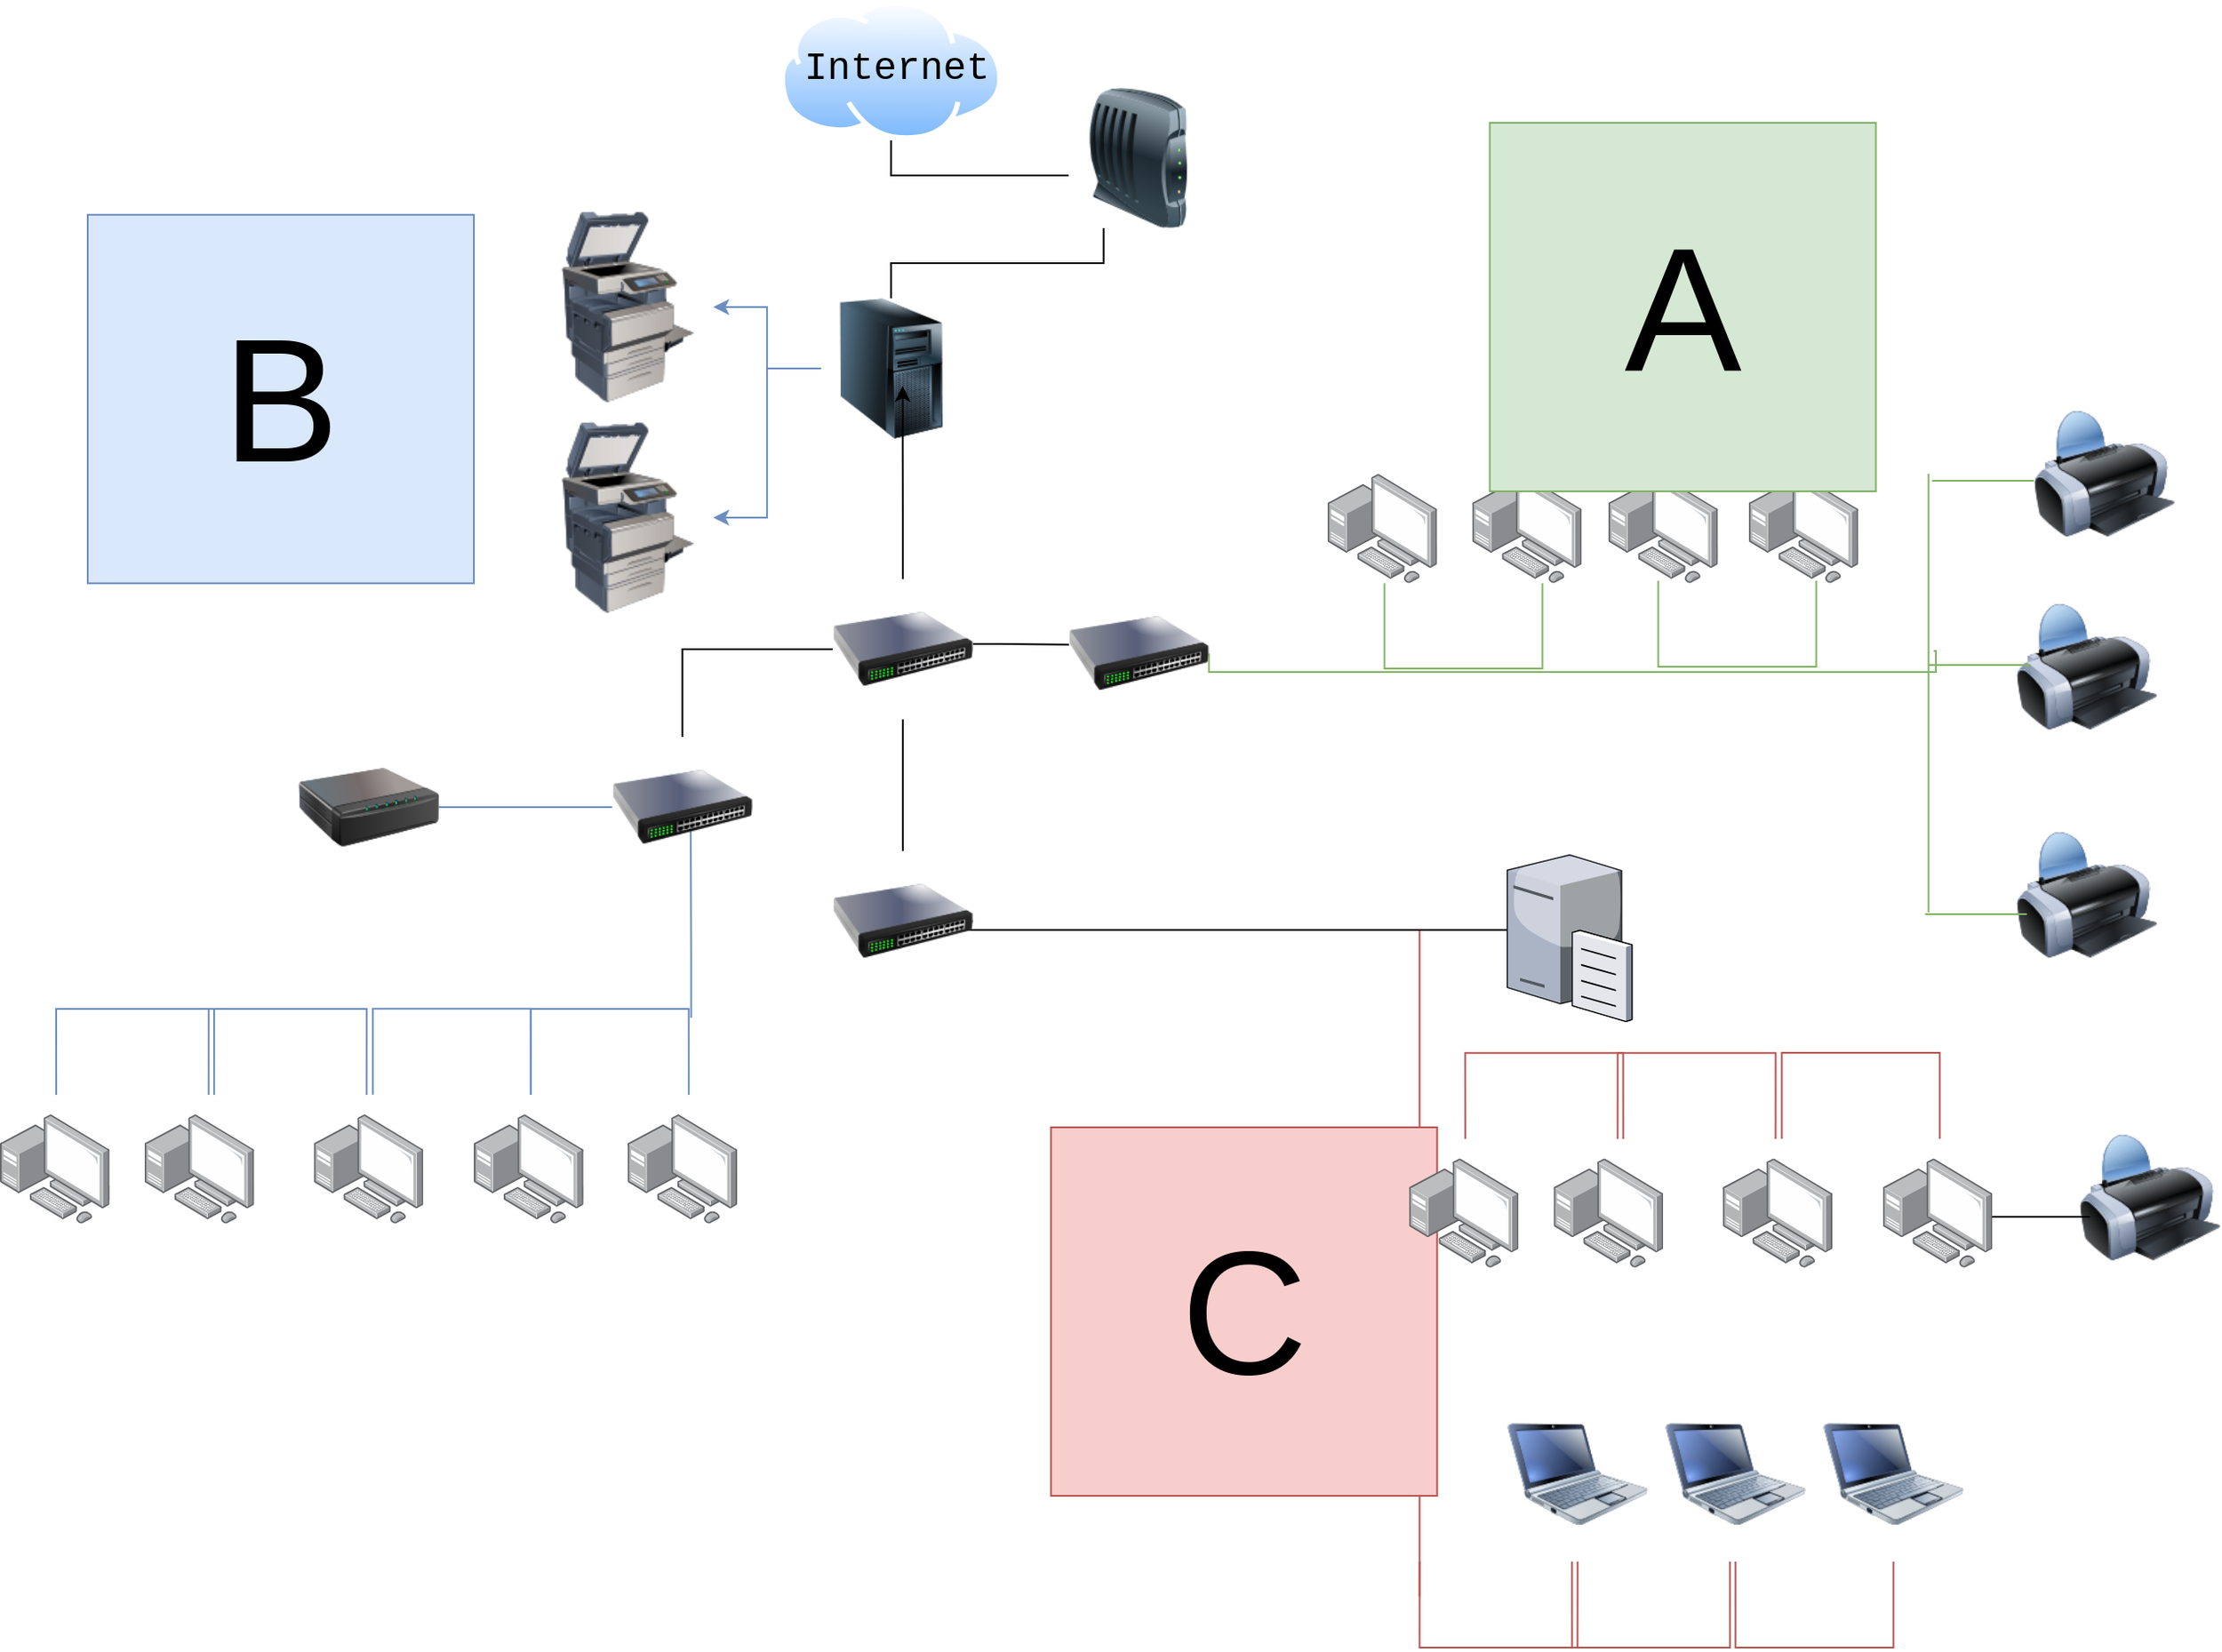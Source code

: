 <mxfile version="23.1.7" type="device">
  <diagram name="Página-1" id="FG2waG6gR7oO3t_FnnrN">
    <mxGraphModel dx="6077" dy="2825" grid="1" gridSize="10" guides="1" tooltips="1" connect="1" arrows="1" fold="1" page="1" pageScale="1" pageWidth="827" pageHeight="1169" math="0" shadow="0">
      <root>
        <mxCell id="0" />
        <mxCell id="1" parent="0" />
        <mxCell id="0SItGg1Gtwba0NOwOIHO-30" style="edgeStyle=orthogonalEdgeStyle;rounded=0;orthogonalLoop=1;jettySize=auto;html=1;exitX=0.5;exitY=1;exitDx=0;exitDy=0;endArrow=none;endFill=0;" edge="1" parent="1" source="0SItGg1Gtwba0NOwOIHO-1" target="0SItGg1Gtwba0NOwOIHO-29">
          <mxGeometry relative="1" as="geometry">
            <Array as="points">
              <mxPoint x="288.8" y="200" />
            </Array>
          </mxGeometry>
        </mxCell>
        <mxCell id="0SItGg1Gtwba0NOwOIHO-1" value="" style="image;aspect=fixed;perimeter=ellipsePerimeter;html=1;align=center;shadow=0;dashed=0;spacingTop=3;image=img/lib/active_directory/internet_cloud.svg;" vertex="1" parent="1">
          <mxGeometry x="225.22" y="100" width="126.98" height="80" as="geometry" />
        </mxCell>
        <mxCell id="0SItGg1Gtwba0NOwOIHO-10" value="Internet" style="text;strokeColor=none;align=center;fillColor=none;html=1;verticalAlign=middle;whiteSpace=wrap;rounded=0;fontSize=22;fontFamily=Courier New;" vertex="1" parent="1">
          <mxGeometry x="232.2" y="117.5" width="120" height="45" as="geometry" />
        </mxCell>
        <mxCell id="0SItGg1Gtwba0NOwOIHO-121" style="edgeStyle=orthogonalEdgeStyle;rounded=0;orthogonalLoop=1;jettySize=auto;html=1;exitX=0;exitY=0.5;exitDx=0;exitDy=0;fillColor=#dae8fc;strokeColor=#6c8ebf;" edge="1" parent="1" source="0SItGg1Gtwba0NOwOIHO-11" target="0SItGg1Gtwba0NOwOIHO-119">
          <mxGeometry relative="1" as="geometry" />
        </mxCell>
        <mxCell id="0SItGg1Gtwba0NOwOIHO-122" style="edgeStyle=orthogonalEdgeStyle;rounded=0;orthogonalLoop=1;jettySize=auto;html=1;exitX=0;exitY=0.5;exitDx=0;exitDy=0;entryX=1;entryY=0.5;entryDx=0;entryDy=0;fillColor=#dae8fc;strokeColor=#6c8ebf;" edge="1" parent="1" source="0SItGg1Gtwba0NOwOIHO-11" target="0SItGg1Gtwba0NOwOIHO-98">
          <mxGeometry relative="1" as="geometry" />
        </mxCell>
        <mxCell id="0SItGg1Gtwba0NOwOIHO-11" value="" style="image;html=1;image=img/lib/clip_art/computers/Server_Tower_128x128.png;" vertex="1" parent="1">
          <mxGeometry x="248.71" y="270" width="80" height="80" as="geometry" />
        </mxCell>
        <mxCell id="0SItGg1Gtwba0NOwOIHO-32" style="edgeStyle=orthogonalEdgeStyle;rounded=0;orthogonalLoop=1;jettySize=auto;html=1;exitX=0.25;exitY=1;exitDx=0;exitDy=0;entryX=0.5;entryY=0;entryDx=0;entryDy=0;endArrow=none;endFill=0;" edge="1" parent="1" source="0SItGg1Gtwba0NOwOIHO-29" target="0SItGg1Gtwba0NOwOIHO-11">
          <mxGeometry relative="1" as="geometry" />
        </mxCell>
        <mxCell id="0SItGg1Gtwba0NOwOIHO-29" value="" style="image;html=1;image=img/lib/clip_art/networking/Modem_128x128.png;" vertex="1" parent="1">
          <mxGeometry x="389.8" y="150" width="80" height="80" as="geometry" />
        </mxCell>
        <mxCell id="0SItGg1Gtwba0NOwOIHO-87" style="edgeStyle=orthogonalEdgeStyle;rounded=0;orthogonalLoop=1;jettySize=auto;html=1;exitX=1;exitY=0.5;exitDx=0;exitDy=0;endArrow=none;endFill=0;fillColor=#d5e8d4;strokeColor=#82B366;" edge="1" parent="1" source="0SItGg1Gtwba0NOwOIHO-173">
          <mxGeometry relative="1" as="geometry">
            <mxPoint x="882.8" y="471" as="targetPoint" />
            <mxPoint x="299.8" y="482" as="sourcePoint" />
            <Array as="points">
              <mxPoint x="470" y="483" />
              <mxPoint x="884" y="483" />
              <mxPoint x="884" y="471" />
            </Array>
          </mxGeometry>
        </mxCell>
        <mxCell id="0SItGg1Gtwba0NOwOIHO-116" style="edgeStyle=orthogonalEdgeStyle;rounded=0;orthogonalLoop=1;jettySize=auto;html=1;endArrow=none;endFill=0;fillColor=#f8cecc;strokeColor=#b85450;exitX=1;exitY=0.5;exitDx=0;exitDy=0;" edge="1" parent="1" source="0SItGg1Gtwba0NOwOIHO-172">
          <mxGeometry relative="1" as="geometry">
            <mxPoint x="589.8" y="1010" as="targetPoint" />
            <Array as="points">
              <mxPoint x="316" y="625" />
              <mxPoint x="316" y="630" />
              <mxPoint x="590" y="630" />
            </Array>
          </mxGeometry>
        </mxCell>
        <mxCell id="0SItGg1Gtwba0NOwOIHO-176" style="edgeStyle=orthogonalEdgeStyle;rounded=0;orthogonalLoop=1;jettySize=auto;html=1;entryX=0.5;entryY=0;entryDx=0;entryDy=0;endArrow=none;endFill=0;" edge="1" parent="1" source="0SItGg1Gtwba0NOwOIHO-61" target="0SItGg1Gtwba0NOwOIHO-172">
          <mxGeometry relative="1" as="geometry" />
        </mxCell>
        <mxCell id="0SItGg1Gtwba0NOwOIHO-178" style="edgeStyle=orthogonalEdgeStyle;rounded=0;orthogonalLoop=1;jettySize=auto;html=1;exitX=0;exitY=0.5;exitDx=0;exitDy=0;entryX=0.5;entryY=0;entryDx=0;entryDy=0;endArrow=none;endFill=0;" edge="1" parent="1" source="0SItGg1Gtwba0NOwOIHO-61" target="0SItGg1Gtwba0NOwOIHO-171">
          <mxGeometry relative="1" as="geometry" />
        </mxCell>
        <mxCell id="0SItGg1Gtwba0NOwOIHO-61" value="" style="image;html=1;image=img/lib/clip_art/networking/Switch_128x128.png;" vertex="1" parent="1">
          <mxGeometry x="255.4" y="430" width="80" height="80" as="geometry" />
        </mxCell>
        <mxCell id="0SItGg1Gtwba0NOwOIHO-77" value="" style="image;points=[];aspect=fixed;html=1;align=center;shadow=0;dashed=0;image=img/lib/allied_telesis/computer_and_terminals/Personal_Computer_with_Server.svg;flipV=0;flipH=0;direction=east;" vertex="1" parent="1">
          <mxGeometry x="537.4" y="370.0" width="62.4" height="62.4" as="geometry" />
        </mxCell>
        <mxCell id="0SItGg1Gtwba0NOwOIHO-78" value="" style="image;html=1;image=img/lib/clip_art/networking/Print_Server_128x128.png;" vertex="1" parent="1">
          <mxGeometry x="-49" y="520" width="80" height="80" as="geometry" />
        </mxCell>
        <mxCell id="0SItGg1Gtwba0NOwOIHO-79" value="" style="image;points=[];aspect=fixed;html=1;align=center;shadow=0;dashed=0;image=img/lib/allied_telesis/computer_and_terminals/Personal_Computer_with_Server.svg;flipV=0;flipH=0;direction=east;" vertex="1" parent="1">
          <mxGeometry x="697.4" y="370" width="62.4" height="62.4" as="geometry" />
        </mxCell>
        <mxCell id="0SItGg1Gtwba0NOwOIHO-80" value="" style="image;points=[];aspect=fixed;html=1;align=center;shadow=0;dashed=0;image=img/lib/allied_telesis/computer_and_terminals/Personal_Computer_with_Server.svg;flipV=0;flipH=0;direction=east;" vertex="1" parent="1">
          <mxGeometry x="619.8" y="370" width="62.4" height="62.4" as="geometry" />
        </mxCell>
        <mxCell id="0SItGg1Gtwba0NOwOIHO-82" value="" style="image;points=[];aspect=fixed;html=1;align=center;shadow=0;dashed=0;image=img/lib/allied_telesis/computer_and_terminals/Personal_Computer_with_Server.svg;flipV=0;flipH=0;direction=east;" vertex="1" parent="1">
          <mxGeometry x="777.4" y="370.0" width="62.4" height="62.4" as="geometry" />
        </mxCell>
        <mxCell id="0SItGg1Gtwba0NOwOIHO-83" value="" style="image;html=1;image=img/lib/clip_art/computers/Printer_128x128.png;fillColor=#d5e8d4;strokeColor=#82b366;" vertex="1" parent="1">
          <mxGeometry x="929.8" y="440" width="80" height="80" as="geometry" />
        </mxCell>
        <mxCell id="0SItGg1Gtwba0NOwOIHO-84" value="" style="image;html=1;image=img/lib/clip_art/computers/Printer_128x128.png;fillColor=#d5e8d4;strokeColor=#82b366;" vertex="1" parent="1">
          <mxGeometry x="929.8" y="570" width="80" height="80" as="geometry" />
        </mxCell>
        <mxCell id="0SItGg1Gtwba0NOwOIHO-85" value="" style="image;html=1;image=img/lib/clip_art/computers/Printer_128x128.png;fillColor=#d5e8d4;strokeColor=#82b366;" vertex="1" parent="1">
          <mxGeometry x="939.8" y="330" width="80" height="80" as="geometry" />
        </mxCell>
        <mxCell id="0SItGg1Gtwba0NOwOIHO-88" style="edgeStyle=orthogonalEdgeStyle;rounded=0;orthogonalLoop=1;jettySize=auto;html=1;endArrow=none;endFill=0;fillColor=#d5e8d4;strokeColor=#82b366;" edge="1" parent="1">
          <mxGeometry relative="1" as="geometry">
            <mxPoint x="879.8" y="370" as="targetPoint" />
            <mxPoint x="879.8" y="620" as="sourcePoint" />
          </mxGeometry>
        </mxCell>
        <mxCell id="0SItGg1Gtwba0NOwOIHO-89" style="edgeStyle=orthogonalEdgeStyle;rounded=0;orthogonalLoop=1;jettySize=auto;html=1;endArrow=none;endFill=0;fillColor=#d5e8d4;strokeColor=#82b366;" edge="1" parent="1">
          <mxGeometry relative="1" as="geometry">
            <mxPoint x="939.8" y="374" as="targetPoint" />
            <mxPoint x="881.8" y="374" as="sourcePoint" />
            <Array as="points">
              <mxPoint x="881.8" y="374" />
            </Array>
          </mxGeometry>
        </mxCell>
        <mxCell id="0SItGg1Gtwba0NOwOIHO-90" style="edgeStyle=orthogonalEdgeStyle;rounded=0;orthogonalLoop=1;jettySize=auto;html=1;endArrow=none;endFill=0;fillColor=#d5e8d4;strokeColor=#82b366;" edge="1" parent="1">
          <mxGeometry relative="1" as="geometry">
            <mxPoint x="935.8" y="621" as="targetPoint" />
            <mxPoint x="877.8" y="621" as="sourcePoint" />
            <Array as="points">
              <mxPoint x="877.8" y="621" />
            </Array>
          </mxGeometry>
        </mxCell>
        <mxCell id="0SItGg1Gtwba0NOwOIHO-91" style="edgeStyle=orthogonalEdgeStyle;rounded=0;orthogonalLoop=1;jettySize=auto;html=1;endArrow=none;endFill=0;fillColor=#d5e8d4;strokeColor=#82b366;" edge="1" parent="1">
          <mxGeometry relative="1" as="geometry">
            <mxPoint x="937.8" y="479" as="targetPoint" />
            <mxPoint x="879.8" y="479" as="sourcePoint" />
            <Array as="points">
              <mxPoint x="879.8" y="479" />
            </Array>
          </mxGeometry>
        </mxCell>
        <mxCell id="0SItGg1Gtwba0NOwOIHO-93" style="edgeStyle=orthogonalEdgeStyle;rounded=0;orthogonalLoop=1;jettySize=auto;html=1;endArrow=none;endFill=0;fillColor=#d5e8d4;strokeColor=#82B366;" edge="1" parent="1" source="0SItGg1Gtwba0NOwOIHO-77" target="0SItGg1Gtwba0NOwOIHO-80">
          <mxGeometry relative="1" as="geometry">
            <mxPoint x="659.8" y="440" as="targetPoint" />
            <mxPoint x="569.8" y="440.4" as="sourcePoint" />
            <Array as="points">
              <mxPoint x="569.8" y="481" />
              <mxPoint x="659.8" y="481" />
            </Array>
          </mxGeometry>
        </mxCell>
        <mxCell id="0SItGg1Gtwba0NOwOIHO-94" style="edgeStyle=orthogonalEdgeStyle;rounded=0;orthogonalLoop=1;jettySize=auto;html=1;endArrow=none;endFill=0;strokeColor=#82B366;" edge="1" parent="1">
          <mxGeometry relative="1" as="geometry">
            <mxPoint x="815.8" y="431" as="targetPoint" />
            <mxPoint x="725.8" y="431" as="sourcePoint" />
            <Array as="points">
              <mxPoint x="725.8" y="480" />
              <mxPoint x="815.8" y="480" />
            </Array>
          </mxGeometry>
        </mxCell>
        <mxCell id="0SItGg1Gtwba0NOwOIHO-98" value="" style="image;html=1;image=img/lib/clip_art/computers/Printer_Commercial_128x128.png;" vertex="1" parent="1">
          <mxGeometry x="89.8" y="220" width="97.6" height="110" as="geometry" />
        </mxCell>
        <mxCell id="0SItGg1Gtwba0NOwOIHO-102" style="edgeStyle=orthogonalEdgeStyle;rounded=0;orthogonalLoop=1;jettySize=auto;html=1;endArrow=none;endFill=0;fillColor=#dae8fc;strokeColor=#6c8ebf;" edge="1" parent="1">
          <mxGeometry relative="1" as="geometry">
            <mxPoint x="-6.6" y="723.91" as="targetPoint" />
            <mxPoint x="83.4" y="723.91" as="sourcePoint" />
            <Array as="points">
              <mxPoint x="83.4" y="674.91" />
              <mxPoint x="-6.6" y="674.91" />
            </Array>
          </mxGeometry>
        </mxCell>
        <mxCell id="0SItGg1Gtwba0NOwOIHO-103" value="" style="image;points=[];aspect=fixed;html=1;align=center;shadow=0;dashed=0;image=img/lib/allied_telesis/computer_and_terminals/Personal_Computer_with_Server.svg;flipV=0;flipH=0;direction=east;" vertex="1" parent="1">
          <mxGeometry x="-219" y="735" width="62.4" height="62.4" as="geometry" />
        </mxCell>
        <mxCell id="0SItGg1Gtwba0NOwOIHO-104" value="" style="image;points=[];aspect=fixed;html=1;align=center;shadow=0;dashed=0;image=img/lib/allied_telesis/computer_and_terminals/Personal_Computer_with_Server.svg;flipV=0;flipH=0;direction=east;" vertex="1" parent="1">
          <mxGeometry x="-40.2" y="735" width="62.4" height="62.4" as="geometry" />
        </mxCell>
        <mxCell id="0SItGg1Gtwba0NOwOIHO-105" value="" style="image;points=[];aspect=fixed;html=1;align=center;shadow=0;dashed=0;image=img/lib/allied_telesis/computer_and_terminals/Personal_Computer_with_Server.svg;flipV=0;flipH=0;direction=east;" vertex="1" parent="1">
          <mxGeometry x="-136.6" y="735" width="62.4" height="62.4" as="geometry" />
        </mxCell>
        <mxCell id="0SItGg1Gtwba0NOwOIHO-106" value="" style="image;points=[];aspect=fixed;html=1;align=center;shadow=0;dashed=0;image=img/lib/allied_telesis/computer_and_terminals/Personal_Computer_with_Server.svg;flipV=0;flipH=0;direction=east;" vertex="1" parent="1">
          <mxGeometry x="51.0" y="735" width="62.4" height="62.4" as="geometry" />
        </mxCell>
        <mxCell id="0SItGg1Gtwba0NOwOIHO-107" value="" style="image;points=[];aspect=fixed;html=1;align=center;shadow=0;dashed=0;image=img/lib/allied_telesis/computer_and_terminals/Personal_Computer_with_Server.svg;flipV=0;flipH=0;direction=east;" vertex="1" parent="1">
          <mxGeometry x="138.6" y="735" width="62.4" height="62.4" as="geometry" />
        </mxCell>
        <mxCell id="0SItGg1Gtwba0NOwOIHO-110" style="edgeStyle=orthogonalEdgeStyle;rounded=0;orthogonalLoop=1;jettySize=auto;html=1;endArrow=none;endFill=0;fillColor=#dae8fc;strokeColor=#6c8ebf;" edge="1" parent="1">
          <mxGeometry relative="1" as="geometry">
            <mxPoint x="174.53" y="559.55" as="targetPoint" />
            <mxPoint x="174.8" y="680" as="sourcePoint" />
            <Array as="points">
              <mxPoint x="174.8" y="650" />
            </Array>
          </mxGeometry>
        </mxCell>
        <mxCell id="0SItGg1Gtwba0NOwOIHO-111" style="edgeStyle=orthogonalEdgeStyle;rounded=0;orthogonalLoop=1;jettySize=auto;html=1;endArrow=none;endFill=0;fillColor=#dae8fc;strokeColor=#6c8ebf;" edge="1" parent="1">
          <mxGeometry relative="1" as="geometry">
            <mxPoint x="83.44" y="724" as="targetPoint" />
            <mxPoint x="173.44" y="724" as="sourcePoint" />
            <Array as="points">
              <mxPoint x="173.44" y="675" />
              <mxPoint x="83.44" y="675" />
            </Array>
          </mxGeometry>
        </mxCell>
        <mxCell id="0SItGg1Gtwba0NOwOIHO-112" style="edgeStyle=orthogonalEdgeStyle;rounded=0;orthogonalLoop=1;jettySize=auto;html=1;endArrow=none;endFill=0;fillColor=#dae8fc;strokeColor=#6c8ebf;" edge="1" parent="1">
          <mxGeometry relative="1" as="geometry">
            <mxPoint x="-100.13" y="724" as="targetPoint" />
            <mxPoint x="-10.13" y="724" as="sourcePoint" />
            <Array as="points">
              <mxPoint x="-10.13" y="675" />
              <mxPoint x="-100.13" y="675" />
            </Array>
          </mxGeometry>
        </mxCell>
        <mxCell id="0SItGg1Gtwba0NOwOIHO-113" style="edgeStyle=orthogonalEdgeStyle;rounded=0;orthogonalLoop=1;jettySize=auto;html=1;endArrow=none;endFill=0;fillColor=#dae8fc;strokeColor=#6c8ebf;" edge="1" parent="1">
          <mxGeometry relative="1" as="geometry">
            <mxPoint x="-186.96" y="724" as="targetPoint" />
            <mxPoint x="-96.96" y="724" as="sourcePoint" />
            <Array as="points">
              <mxPoint x="-96.96" y="675" />
              <mxPoint x="-186.96" y="675" />
            </Array>
          </mxGeometry>
        </mxCell>
        <mxCell id="0SItGg1Gtwba0NOwOIHO-115" style="edgeStyle=orthogonalEdgeStyle;rounded=0;orthogonalLoop=1;jettySize=auto;html=1;exitX=0.5;exitY=0;exitDx=0;exitDy=0;entryX=0.582;entryY=0.625;entryDx=0;entryDy=0;entryPerimeter=0;" edge="1" parent="1" source="0SItGg1Gtwba0NOwOIHO-61" target="0SItGg1Gtwba0NOwOIHO-11">
          <mxGeometry relative="1" as="geometry" />
        </mxCell>
        <mxCell id="0SItGg1Gtwba0NOwOIHO-119" value="" style="image;html=1;image=img/lib/clip_art/computers/Printer_Commercial_128x128.png;" vertex="1" parent="1">
          <mxGeometry x="89.8" y="340" width="97.6" height="110" as="geometry" />
        </mxCell>
        <mxCell id="0SItGg1Gtwba0NOwOIHO-151" value="" style="image;html=1;image=img/lib/clip_art/computers/Netbook_128x128.png;" vertex="1" parent="1">
          <mxGeometry x="729.8" y="900" width="80" height="80" as="geometry" />
        </mxCell>
        <mxCell id="0SItGg1Gtwba0NOwOIHO-152" value="" style="image;html=1;image=img/lib/clip_art/computers/Netbook_128x128.png;" vertex="1" parent="1">
          <mxGeometry x="639.8" y="900" width="80" height="80" as="geometry" />
        </mxCell>
        <mxCell id="0SItGg1Gtwba0NOwOIHO-156" value="" style="image;html=1;image=img/lib/clip_art/computers/Netbook_128x128.png;" vertex="1" parent="1">
          <mxGeometry x="819.8" y="900" width="80" height="80" as="geometry" />
        </mxCell>
        <mxCell id="0SItGg1Gtwba0NOwOIHO-158" style="edgeStyle=orthogonalEdgeStyle;rounded=0;orthogonalLoop=1;jettySize=auto;html=1;endArrow=none;endFill=0;fillColor=#f8cecc;strokeColor=#b85450;" edge="1" parent="1">
          <mxGeometry relative="1" as="geometry">
            <mxPoint x="676.67" y="990.0" as="targetPoint" />
            <mxPoint x="766.67" y="990.0" as="sourcePoint" />
            <Array as="points">
              <mxPoint x="766.67" y="1039" />
              <mxPoint x="676.67" y="1039" />
            </Array>
          </mxGeometry>
        </mxCell>
        <mxCell id="0SItGg1Gtwba0NOwOIHO-159" style="edgeStyle=orthogonalEdgeStyle;rounded=0;orthogonalLoop=1;jettySize=auto;html=1;endArrow=none;endFill=0;fillColor=#f8cecc;strokeColor=#b85450;" edge="1" parent="1">
          <mxGeometry relative="1" as="geometry">
            <mxPoint x="589.84" y="990.0" as="targetPoint" />
            <mxPoint x="679.84" y="990.0" as="sourcePoint" />
            <Array as="points">
              <mxPoint x="679.84" y="1039" />
              <mxPoint x="589.84" y="1039" />
            </Array>
          </mxGeometry>
        </mxCell>
        <mxCell id="0SItGg1Gtwba0NOwOIHO-160" style="edgeStyle=orthogonalEdgeStyle;rounded=0;orthogonalLoop=1;jettySize=auto;html=1;endArrow=none;endFill=0;fillColor=#f8cecc;strokeColor=#b85450;" edge="1" parent="1">
          <mxGeometry relative="1" as="geometry">
            <mxPoint x="769.8" y="990.0" as="targetPoint" />
            <mxPoint x="859.8" y="990.0" as="sourcePoint" />
            <Array as="points">
              <mxPoint x="859.8" y="1039" />
              <mxPoint x="769.8" y="1039" />
            </Array>
          </mxGeometry>
        </mxCell>
        <mxCell id="0SItGg1Gtwba0NOwOIHO-162" value="" style="image;html=1;image=img/lib/clip_art/computers/Printer_128x128.png;" vertex="1" parent="1">
          <mxGeometry x="965.8" y="742.49" width="80" height="80" as="geometry" />
        </mxCell>
        <mxCell id="0SItGg1Gtwba0NOwOIHO-163" style="edgeStyle=orthogonalEdgeStyle;rounded=0;orthogonalLoop=1;jettySize=auto;html=1;endArrow=none;endFill=0;" edge="1" parent="1">
          <mxGeometry relative="1" as="geometry">
            <mxPoint x="971.8" y="793.49" as="targetPoint" />
            <mxPoint x="913.8" y="793.49" as="sourcePoint" />
            <Array as="points">
              <mxPoint x="913.8" y="793.49" />
            </Array>
          </mxGeometry>
        </mxCell>
        <mxCell id="0SItGg1Gtwba0NOwOIHO-164" value="A" style="text;strokeColor=#82b366;align=center;fillColor=#d5e8d4;html=1;verticalAlign=middle;whiteSpace=wrap;rounded=0;fontSize=100;" vertex="1" parent="1">
          <mxGeometry x="629.8" y="170" width="220" height="210" as="geometry" />
        </mxCell>
        <mxCell id="0SItGg1Gtwba0NOwOIHO-165" value="B" style="text;strokeColor=#6c8ebf;align=center;fillColor=#dae8fc;html=1;verticalAlign=middle;whiteSpace=wrap;rounded=0;fontSize=100;" vertex="1" parent="1">
          <mxGeometry x="-169.0" y="222.4" width="220" height="210" as="geometry" />
        </mxCell>
        <mxCell id="0SItGg1Gtwba0NOwOIHO-166" value="C" style="text;strokeColor=#b85450;align=center;fillColor=#f8cecc;html=1;verticalAlign=middle;whiteSpace=wrap;rounded=0;fontSize=100;" vertex="1" parent="1">
          <mxGeometry x="379.8" y="742.49" width="220" height="210" as="geometry" />
        </mxCell>
        <mxCell id="0SItGg1Gtwba0NOwOIHO-167" value="" style="verticalLabelPosition=bottom;sketch=0;aspect=fixed;html=1;verticalAlign=top;strokeColor=none;align=center;outlineConnect=0;shape=mxgraph.citrix.file_server;" vertex="1" parent="1">
          <mxGeometry x="639.8" y="585" width="71" height="97" as="geometry" />
        </mxCell>
        <mxCell id="0SItGg1Gtwba0NOwOIHO-168" style="edgeStyle=orthogonalEdgeStyle;rounded=0;orthogonalLoop=1;jettySize=auto;html=1;exitX=0.555;exitY=0.75;exitDx=0;exitDy=0;endArrow=none;endFill=0;exitPerimeter=0;" edge="1" parent="1" target="0SItGg1Gtwba0NOwOIHO-167">
          <mxGeometry relative="1" as="geometry">
            <mxPoint x="898.85" y="620" as="targetPoint" />
            <mxPoint x="315.85" y="631" as="sourcePoint" />
            <Array as="points">
              <mxPoint x="560" y="630" />
              <mxPoint x="560" y="630" />
            </Array>
          </mxGeometry>
        </mxCell>
        <mxCell id="0SItGg1Gtwba0NOwOIHO-132" style="edgeStyle=orthogonalEdgeStyle;rounded=0;orthogonalLoop=1;jettySize=auto;html=1;endArrow=none;endFill=0;fillColor=#f8cecc;strokeColor=#b85450;" edge="1" parent="1">
          <mxGeometry relative="1" as="geometry">
            <mxPoint x="796.2" y="749" as="targetPoint" />
            <mxPoint x="886.2" y="749" as="sourcePoint" />
            <Array as="points">
              <mxPoint x="886.2" y="700" />
              <mxPoint x="796.2" y="700" />
            </Array>
          </mxGeometry>
        </mxCell>
        <mxCell id="0SItGg1Gtwba0NOwOIHO-133" value="" style="image;points=[];aspect=fixed;html=1;align=center;shadow=0;dashed=0;image=img/lib/allied_telesis/computer_and_terminals/Personal_Computer_with_Server.svg;flipV=0;flipH=0;direction=east;" vertex="1" parent="1">
          <mxGeometry x="583.8" y="760.09" width="62.4" height="62.4" as="geometry" />
        </mxCell>
        <mxCell id="0SItGg1Gtwba0NOwOIHO-134" value="" style="image;points=[];aspect=fixed;html=1;align=center;shadow=0;dashed=0;image=img/lib/allied_telesis/computer_and_terminals/Personal_Computer_with_Server.svg;flipV=0;flipH=0;direction=east;" vertex="1" parent="1">
          <mxGeometry x="762.6" y="760.09" width="62.4" height="62.4" as="geometry" />
        </mxCell>
        <mxCell id="0SItGg1Gtwba0NOwOIHO-135" value="" style="image;points=[];aspect=fixed;html=1;align=center;shadow=0;dashed=0;image=img/lib/allied_telesis/computer_and_terminals/Personal_Computer_with_Server.svg;flipV=0;flipH=0;direction=east;" vertex="1" parent="1">
          <mxGeometry x="666.2" y="760.09" width="62.4" height="62.4" as="geometry" />
        </mxCell>
        <mxCell id="0SItGg1Gtwba0NOwOIHO-139" style="edgeStyle=orthogonalEdgeStyle;rounded=0;orthogonalLoop=1;jettySize=auto;html=1;endArrow=none;endFill=0;fillColor=#f8cecc;strokeColor=#b85450;" edge="1" parent="1">
          <mxGeometry relative="1" as="geometry">
            <mxPoint x="702.67" y="749.09" as="targetPoint" />
            <mxPoint x="792.67" y="749.09" as="sourcePoint" />
            <Array as="points">
              <mxPoint x="792.67" y="700.09" />
              <mxPoint x="702.67" y="700.09" />
            </Array>
          </mxGeometry>
        </mxCell>
        <mxCell id="0SItGg1Gtwba0NOwOIHO-140" style="edgeStyle=orthogonalEdgeStyle;rounded=0;orthogonalLoop=1;jettySize=auto;html=1;endArrow=none;endFill=0;fillColor=#f8cecc;strokeColor=#b85450;" edge="1" parent="1">
          <mxGeometry relative="1" as="geometry">
            <mxPoint x="615.84" y="749.09" as="targetPoint" />
            <mxPoint x="705.84" y="749.09" as="sourcePoint" />
            <Array as="points">
              <mxPoint x="705.84" y="700.09" />
              <mxPoint x="615.84" y="700.09" />
            </Array>
          </mxGeometry>
        </mxCell>
        <mxCell id="0SItGg1Gtwba0NOwOIHO-150" value="" style="image;points=[];aspect=fixed;html=1;align=center;shadow=0;dashed=0;image=img/lib/allied_telesis/computer_and_terminals/Personal_Computer_with_Server.svg;flipV=0;flipH=0;direction=east;" vertex="1" parent="1">
          <mxGeometry x="853.8" y="760.09" width="62.4" height="62.4" as="geometry" />
        </mxCell>
        <mxCell id="0SItGg1Gtwba0NOwOIHO-175" style="edgeStyle=orthogonalEdgeStyle;rounded=0;orthogonalLoop=1;jettySize=auto;html=1;fillColor=#dae8fc;strokeColor=#6c8ebf;endArrow=none;endFill=0;" edge="1" parent="1" source="0SItGg1Gtwba0NOwOIHO-171" target="0SItGg1Gtwba0NOwOIHO-78">
          <mxGeometry relative="1" as="geometry" />
        </mxCell>
        <mxCell id="0SItGg1Gtwba0NOwOIHO-171" value="" style="image;html=1;image=img/lib/clip_art/networking/Switch_128x128.png;" vertex="1" parent="1">
          <mxGeometry x="129.8" y="520" width="80" height="80" as="geometry" />
        </mxCell>
        <mxCell id="0SItGg1Gtwba0NOwOIHO-172" value="" style="image;html=1;image=img/lib/clip_art/networking/Switch_128x128.png;" vertex="1" parent="1">
          <mxGeometry x="255.4" y="585" width="80" height="80" as="geometry" />
        </mxCell>
        <mxCell id="0SItGg1Gtwba0NOwOIHO-173" value="" style="image;html=1;image=img/lib/clip_art/networking/Switch_128x128.png;" vertex="1" parent="1">
          <mxGeometry x="389.8" y="432.4" width="80" height="80" as="geometry" />
        </mxCell>
        <mxCell id="0SItGg1Gtwba0NOwOIHO-177" style="edgeStyle=orthogonalEdgeStyle;rounded=0;orthogonalLoop=1;jettySize=auto;html=1;entryX=0.003;entryY=0.437;entryDx=0;entryDy=0;entryPerimeter=0;endArrow=none;endFill=0;" edge="1" parent="1" source="0SItGg1Gtwba0NOwOIHO-61" target="0SItGg1Gtwba0NOwOIHO-173">
          <mxGeometry relative="1" as="geometry">
            <Array as="points">
              <mxPoint x="350" y="467" />
              <mxPoint x="350" y="467" />
            </Array>
          </mxGeometry>
        </mxCell>
      </root>
    </mxGraphModel>
  </diagram>
</mxfile>
